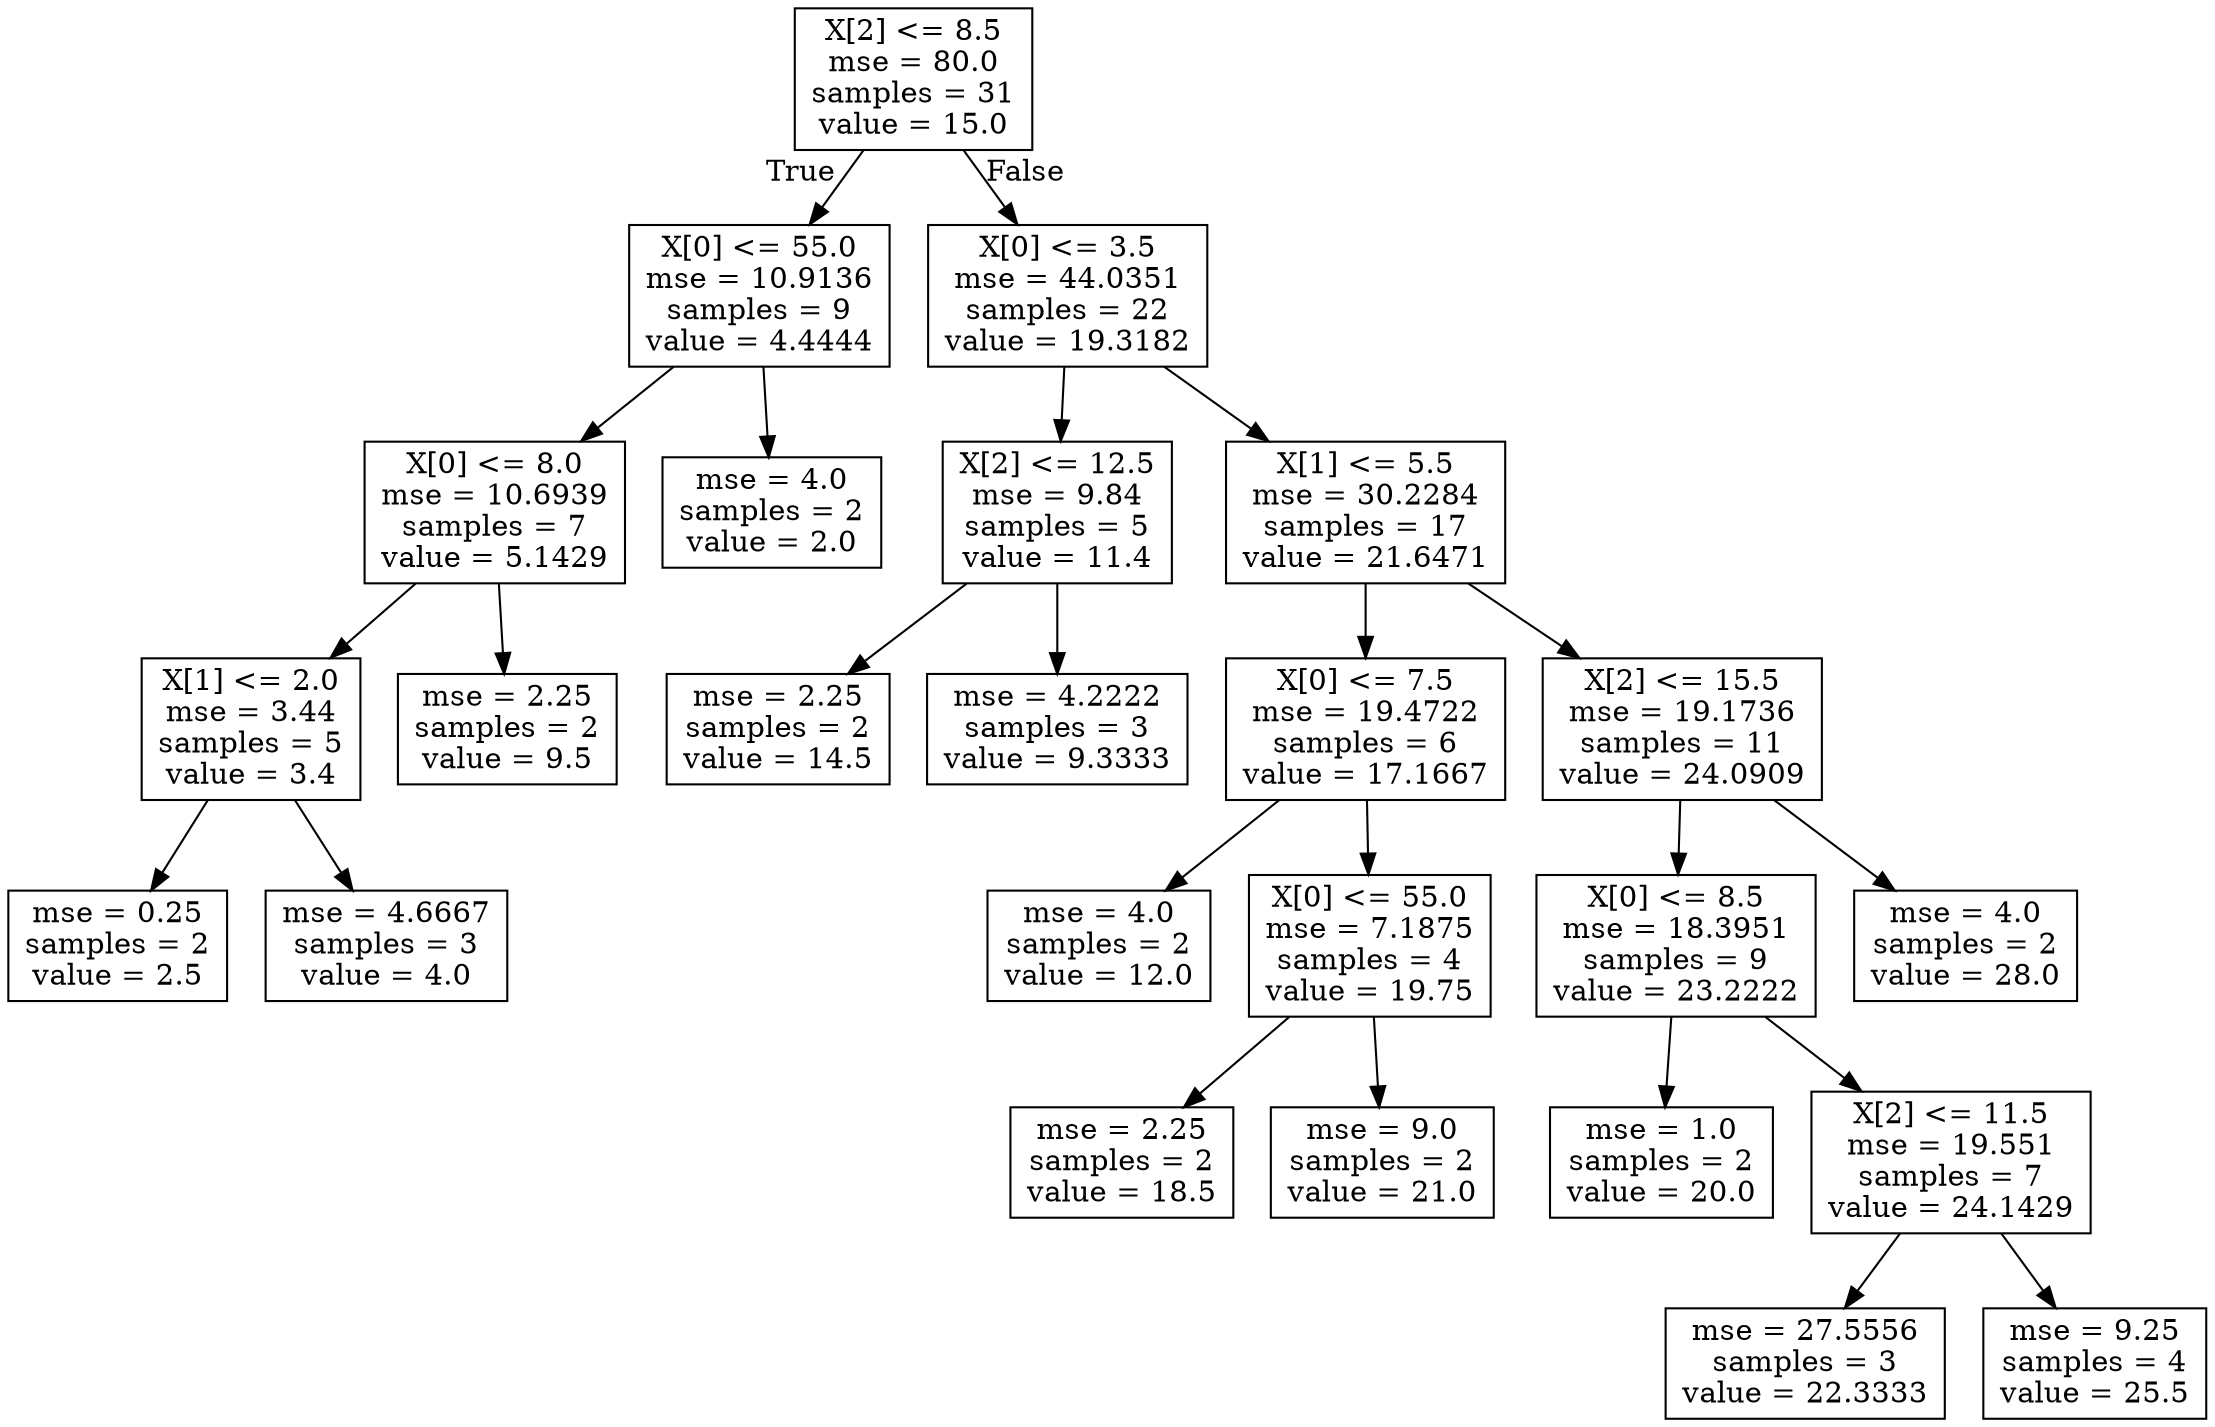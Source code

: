 digraph Tree {
node [shape=box] ;
0 [label="X[2] <= 8.5\nmse = 80.0\nsamples = 31\nvalue = 15.0"] ;
1 [label="X[0] <= 55.0\nmse = 10.9136\nsamples = 9\nvalue = 4.4444"] ;
0 -> 1 [labeldistance=2.5, labelangle=45, headlabel="True"] ;
2 [label="X[0] <= 8.0\nmse = 10.6939\nsamples = 7\nvalue = 5.1429"] ;
1 -> 2 ;
3 [label="X[1] <= 2.0\nmse = 3.44\nsamples = 5\nvalue = 3.4"] ;
2 -> 3 ;
4 [label="mse = 0.25\nsamples = 2\nvalue = 2.5"] ;
3 -> 4 ;
5 [label="mse = 4.6667\nsamples = 3\nvalue = 4.0"] ;
3 -> 5 ;
6 [label="mse = 2.25\nsamples = 2\nvalue = 9.5"] ;
2 -> 6 ;
7 [label="mse = 4.0\nsamples = 2\nvalue = 2.0"] ;
1 -> 7 ;
8 [label="X[0] <= 3.5\nmse = 44.0351\nsamples = 22\nvalue = 19.3182"] ;
0 -> 8 [labeldistance=2.5, labelangle=-45, headlabel="False"] ;
9 [label="X[2] <= 12.5\nmse = 9.84\nsamples = 5\nvalue = 11.4"] ;
8 -> 9 ;
10 [label="mse = 2.25\nsamples = 2\nvalue = 14.5"] ;
9 -> 10 ;
11 [label="mse = 4.2222\nsamples = 3\nvalue = 9.3333"] ;
9 -> 11 ;
12 [label="X[1] <= 5.5\nmse = 30.2284\nsamples = 17\nvalue = 21.6471"] ;
8 -> 12 ;
13 [label="X[0] <= 7.5\nmse = 19.4722\nsamples = 6\nvalue = 17.1667"] ;
12 -> 13 ;
14 [label="mse = 4.0\nsamples = 2\nvalue = 12.0"] ;
13 -> 14 ;
15 [label="X[0] <= 55.0\nmse = 7.1875\nsamples = 4\nvalue = 19.75"] ;
13 -> 15 ;
16 [label="mse = 2.25\nsamples = 2\nvalue = 18.5"] ;
15 -> 16 ;
17 [label="mse = 9.0\nsamples = 2\nvalue = 21.0"] ;
15 -> 17 ;
18 [label="X[2] <= 15.5\nmse = 19.1736\nsamples = 11\nvalue = 24.0909"] ;
12 -> 18 ;
19 [label="X[0] <= 8.5\nmse = 18.3951\nsamples = 9\nvalue = 23.2222"] ;
18 -> 19 ;
20 [label="mse = 1.0\nsamples = 2\nvalue = 20.0"] ;
19 -> 20 ;
21 [label="X[2] <= 11.5\nmse = 19.551\nsamples = 7\nvalue = 24.1429"] ;
19 -> 21 ;
22 [label="mse = 27.5556\nsamples = 3\nvalue = 22.3333"] ;
21 -> 22 ;
23 [label="mse = 9.25\nsamples = 4\nvalue = 25.5"] ;
21 -> 23 ;
24 [label="mse = 4.0\nsamples = 2\nvalue = 28.0"] ;
18 -> 24 ;
}